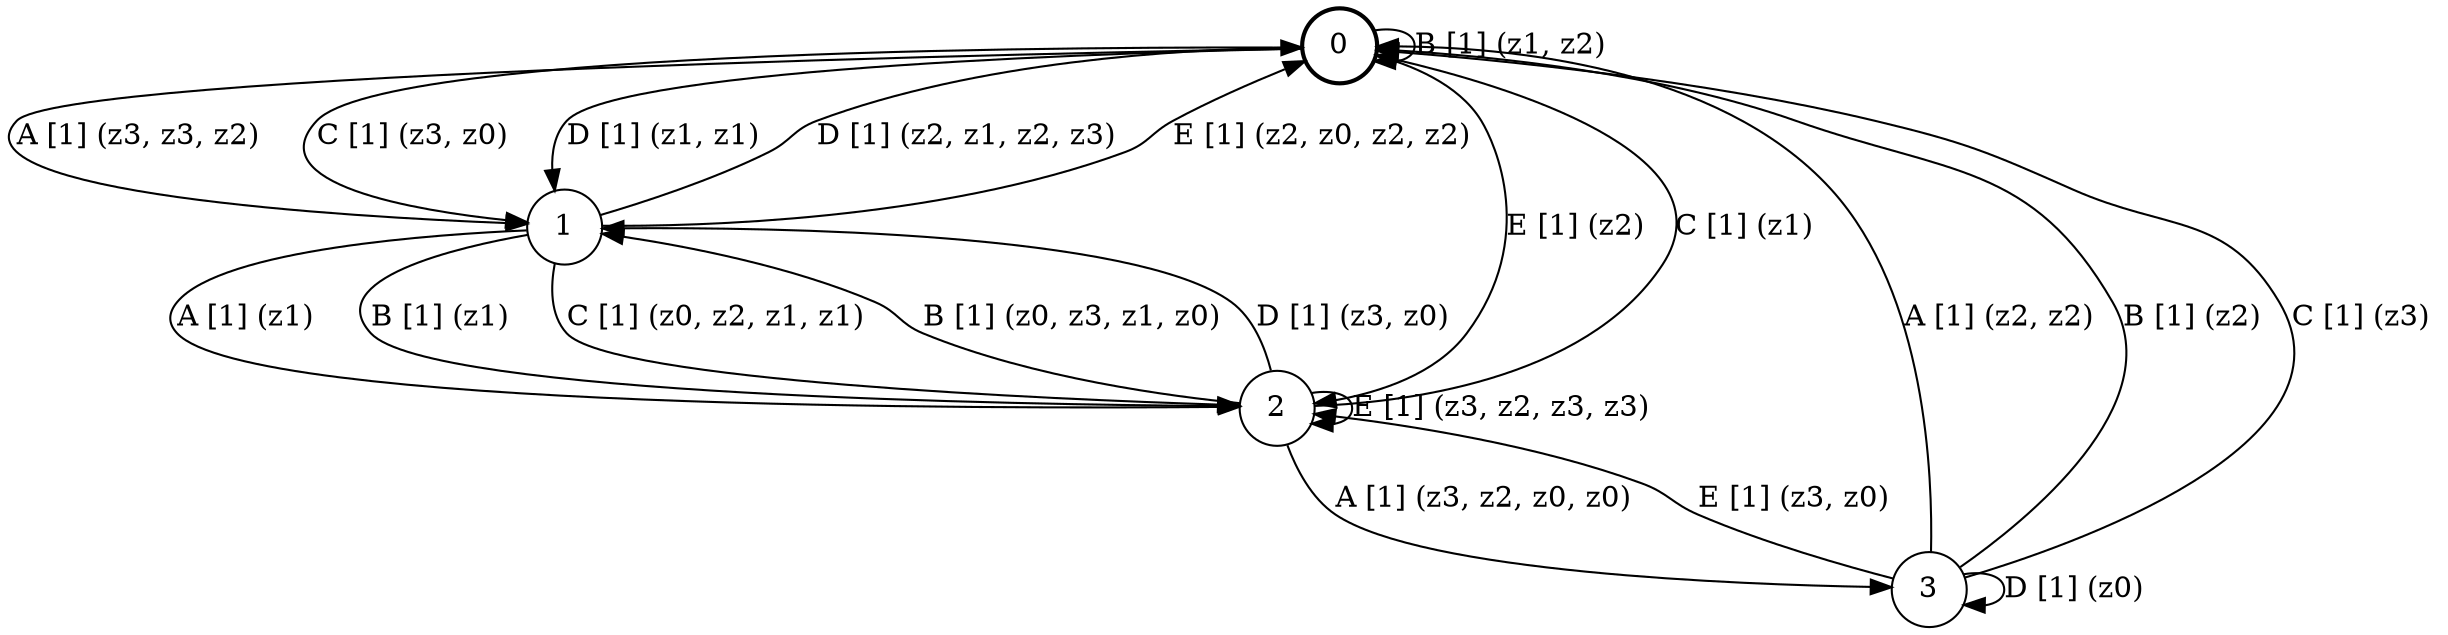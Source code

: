 # generated file, don't try to modify
# command: dot -Tpng <filename> > tree.png
digraph Automaton {
    node [shape = circle];
    0 [style = "bold"];
    0 -> 1 [label = "A [1] (z3, z3, z2) "];
    0 -> 0 [label = "B [1] (z1, z2) "];
    0 -> 1 [label = "C [1] (z3, z0) "];
    0 -> 1 [label = "D [1] (z1, z1) "];
    0 -> 2 [label = "E [1] (z2) "];
    1 -> 2 [label = "A [1] (z1) "];
    1 -> 2 [label = "B [1] (z1) "];
    1 -> 2 [label = "C [1] (z0, z2, z1, z1) "];
    1 -> 0 [label = "D [1] (z2, z1, z2, z3) "];
    1 -> 0 [label = "E [1] (z2, z0, z2, z2) "];
    2 -> 3 [label = "A [1] (z3, z2, z0, z0) "];
    2 -> 1 [label = "B [1] (z0, z3, z1, z0) "];
    2 -> 0 [label = "C [1] (z1) "];
    2 -> 1 [label = "D [1] (z3, z0) "];
    2 -> 2 [label = "E [1] (z3, z2, z3, z3) "];
    3 -> 0 [label = "A [1] (z2, z2) "];
    3 -> 0 [label = "B [1] (z2) "];
    3 -> 0 [label = "C [1] (z3) "];
    3 -> 3 [label = "D [1] (z0) "];
    3 -> 2 [label = "E [1] (z3, z0) "];
}

